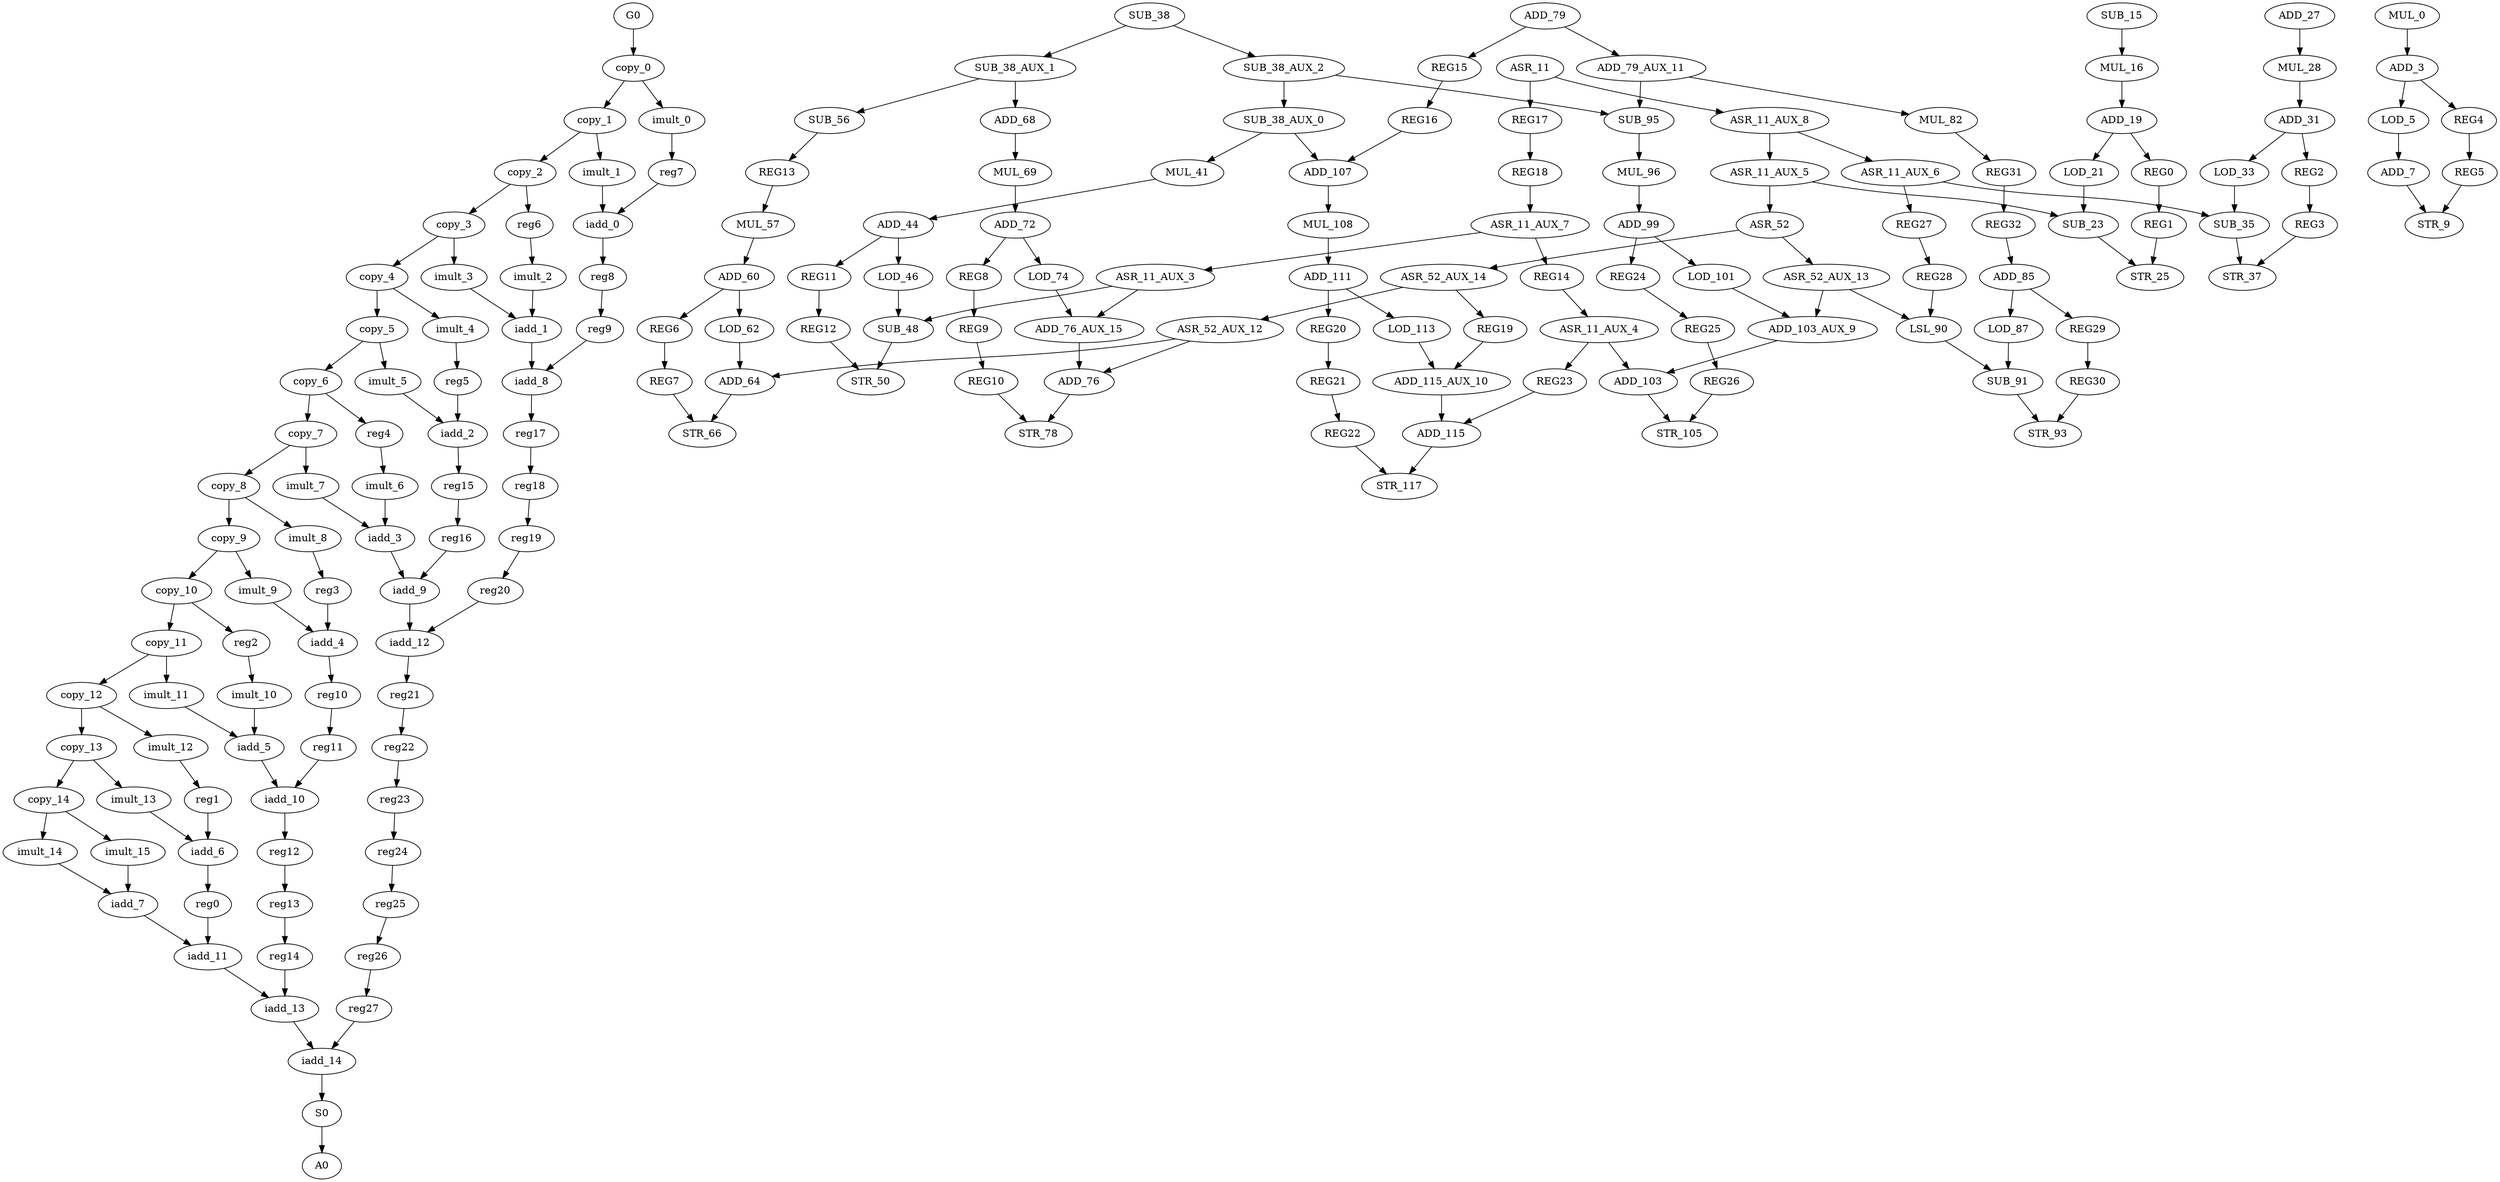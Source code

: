 digraph Fir16 {
    // fir16
	G0 [label = G0 ];
	copy_10 [label = copy_10 ];
	copy_3 [label = copy_3 ];
	imult_11 [label = imult_11 ];
	iadd_7 [label = iadd_7 ];
	A0 [label = A0 ];
	iadd_5 [label = iadd_5 ];
	iadd_13 [label = iadd_13 ];
	copy_7 [label = copy_7 ];
	iadd_0 [label = iadd_0 ];
	iadd_9 [label = iadd_9 ];
	S0 [label = S0 ];
	imult_6 [label = imult_6 ];
	iadd_1 [label = iadd_1 ];
	iadd_10 [label = iadd_10 ];
	iadd_12 [label = iadd_12 ];
	imult_5 [label = imult_5 ];
	imult_12 [label = imult_12 ];
	imult_1 [label = imult_1 ];
	imult_9 [label = imult_9 ];
	imult_13 [label = imult_13 ];
	imult_3 [label = imult_3 ];
	iadd_3 [label = iadd_3 ];
	imult_14 [label = imult_14 ];
	copy_0 [label = copy_0 ];
	imult_8 [label = imult_8 ];
	imult_4 [label = imult_4 ];
	copy_5 [label = copy_5 ];
	imult_10 [label = imult_10 ];
	imult_15 [label = imult_15 ];
	imult_0 [label = imult_0 ];
	copy_11 [label = copy_11 ];
	iadd_14 [label = iadd_14 ];
	imult_2 [label = imult_2 ];
	iadd_8 [label = iadd_8 ];
	copy_6 [label = copy_6 ];
	copy_12 [label = copy_12 ];
	iadd_2 [label = iadd_2 ];
	iadd_4 [label = iadd_4 ];
	copy_4 [label = copy_4 ];
	copy_14 [label = copy_14 ];
	iadd_11 [label = iadd_11 ];
	copy_13 [label = copy_13 ];
	copy_8 [label = copy_8 ];
	copy_2 [label = copy_2 ];
	imult_7 [label = imult_7 ];
	iadd_6 [label = iadd_6 ];
	copy_1 [label = copy_1 ];
	copy_9 [label = copy_9 ];
	iadd_8->reg17;
	reg17->reg18;
	reg18->reg19;
	reg19->reg20;
	reg20->iadd_12 [ name = 0 ];
	imult_6->iadd_3 [ name = 1 ];
	copy_5->imult_5 [ name = 2 ];
	imult_14->iadd_7 [ name = 3 ];
	copy_4->imult_4 [ name = 4 ];
	copy_11->copy_12 [ name = 5 ];
	imult_2->iadd_1 [ name = 6 ];
	imult_3->iadd_1 [ name = 7 ];
	S0->A0 [ name = 8 ];
	copy_7->imult_7 [ name = 9 ];
	imult_15->iadd_7 [ name = 10 ];
	copy_8->copy_9 [ name = 11 ];
	copy_1->copy_2 [ name = 12 ];
	copy_12->imult_12 [ name = 13 ];
	copy_14->imult_14 [ name = 14 ];
	iadd_4->reg10;
	reg10->reg11;
	reg11->iadd_10 [ name = 15 ];
	iadd_1->iadd_8 [ name = 16 ];
	iadd_5->iadd_10 [ name = 17 ];
	copy_11->imult_11 [ name = 18 ];
	iadd_3->iadd_9 [ name = 19 ];
	copy_6->copy_7 [ name = 20 ];
	imult_9->iadd_4 [ name = 21 ];
	copy_0->copy_1 [ name = 22 ];
	imult_8->reg3;
	reg3->iadd_4 [ name = 23 ];
	copy_3->copy_4 [ name = 24 ];
	iadd_13->iadd_14 [ name = 25 ];
	iadd_2->reg15;
	reg15->reg16;
	reg16->iadd_9 [ name = 26 ];
	copy_7->copy_8 [ name = 27 ];
	copy_13->imult_13 [ name = 28 ];
	iadd_9->iadd_12 [ name = 29 ];
	copy_2->copy_3 [ name = 30 ];
	copy_2->reg6;
	reg6->imult_2 [ name = 31 ];
	copy_4->copy_5 [ name = 32 ];
	imult_10->iadd_5 [ name = 33 ];
	imult_7->iadd_3 [ name = 34 ];
	iadd_14->S0 [ name = 35 ];
	iadd_10->reg12;
	reg12->reg13;
	reg13->reg14;
	reg14->iadd_13 [ name = 36 ];
	iadd_0->reg8;
	reg8->reg9;
	reg9->iadd_8 [ name = 37 ];
	copy_10->copy_11 [ name = 38 ];
	copy_12->copy_13 [ name = 39 ];
	copy_3->imult_3 [ name = 40 ];
	iadd_11->iadd_13 [ name = 41 ];
	copy_8->imult_8 [ name = 42 ];
	imult_0->reg7;
	reg7->iadd_0 [ name = 43 ];
	G0->copy_0 [ name = 44 ];
	copy_6->reg4;
	reg4->imult_6 [ name = 45 ];
	copy_0->imult_0 [ name = 46 ];
	copy_14->imult_15 [ name = 47 ];
	imult_11->iadd_5 [ name = 48 ];
	imult_4->reg5;
	reg5->iadd_2 [ name = 49 ];
	imult_5->iadd_2 [ name = 50 ];
	copy_10->reg2;
	reg2->imult_10 [ name = 51 ];
	iadd_6->reg0;
	reg0->iadd_11 [ name = 52 ];
	imult_13->iadd_6 [ name = 53 ];
	copy_13->copy_14 [ name = 54 ];
	copy_9->imult_9 [ name = 55 ];
	copy_9->copy_10 [ name = 56 ];
	copy_5->copy_6 [ name = 57 ];
	iadd_7->iadd_11 [ name = 58 ];
	iadd_12->reg21;
	reg21->reg22;
	reg22->reg23;
	reg23->reg24;
	reg24->reg25;
	reg25->reg26;
	reg26->reg27;
	reg27->iadd_14 [ name = 59 ];
	copy_1->imult_1 [ name = 60 ];
	imult_1->iadd_0 [ name = 61 ];
	imult_12->reg1;
	reg1->iadd_6 [ name = 62 ];
	
    // collapse_pyr
	ADD_107 [label = ADD_107 ];
	ADD_79_AUX_11 [label = ADD_79_AUX_11 ];
	SUB_91 [label = SUB_91 ];
	SUB_35 [label = SUB_35 ];
	LOD_33 [label = LOD_33 ];
	SUB_38_AUX_0 [label = SUB_38_AUX_0 ];
	SUB_15 [label = SUB_15 ];
	SUB_38 [label = SUB_38 ];
	ADD_64 [label = ADD_64 ];
	ADD_76_AUX_15 [label = ADD_76_AUX_15 ];
	ASR_52_AUX_12 [label = ASR_52_AUX_12 ];
	MUL_16 [label = MUL_16 ];
	STR_93 [label = STR_93 ];
	LOD_21 [label = LOD_21 ];
	ASR_11_AUX_5 [label = ASR_11_AUX_5 ];
	ADD_60 [label = ADD_60 ];
	STR_37 [label = STR_37 ];
	ADD_7 [label = ADD_7 ];
	ADD_79 [label = ADD_79 ];
	ADD_19 [label = ADD_19 ];
	ADD_103 [label = ADD_103 ];
	LSL_90 [label = LSL_90 ];
	SUB_38_AUX_2 [label = SUB_38_AUX_2 ];
	STR_25 [label = STR_25 ];
	MUL_108 [label = MUL_108 ];
	STR_9 [label = STR_9 ];
	SUB_95 [label = SUB_95 ];
	SUB_48 [label = SUB_48 ];
	MUL_28 [label = MUL_28 ];
	ADD_27 [label = ADD_27 ];
	ADD_115_AUX_10 [label = ADD_115_AUX_10 ];
	ASR_11 [label = ASR_11 ];
	LOD_101 [label = LOD_101 ];
	ASR_11_AUX_3 [label = ASR_11_AUX_3 ];
	MUL_69 [label = MUL_69 ];
	ADD_72 [label = ADD_72 ];
	ASR_11_AUX_6 [label = ASR_11_AUX_6 ];
	SUB_23 [label = SUB_23 ];
	ADD_85 [label = ADD_85 ];
	STR_117 [label = STR_117 ];
	STR_66 [label = STR_66 ];
	MUL_82 [label = MUL_82 ];
	MUL_96 [label = MUL_96 ];
	MUL_57 [label = MUL_57 ];
	LOD_5 [label = LOD_5 ];
	ADD_68 [label = ADD_68 ];
	ASR_52_AUX_14 [label = ASR_52_AUX_14 ];
	ASR_11_AUX_4 [label = ASR_11_AUX_4 ];
	MUL_41 [label = MUL_41 ];
	ADD_3 [label = ADD_3 ];
	ADD_44 [label = ADD_44 ];
	ADD_103_AUX_9 [label = ADD_103_AUX_9 ];
	ADD_99 [label = ADD_99 ];
	ADD_31 [label = ADD_31 ];
	SUB_38_AUX_1 [label = SUB_38_AUX_1 ];
	LOD_46 [label = LOD_46 ];
	LOD_87 [label = LOD_87 ];
	MUL_0 [label = MUL_0 ];
	LOD_62 [label = LOD_62 ];
	LOD_113 [label = LOD_113 ];
	ASR_52_AUX_13 [label = ASR_52_AUX_13 ];
	STR_105 [label = STR_105 ];
	LOD_74 [label = LOD_74 ];
	ADD_76 [label = ADD_76 ];
	ADD_111 [label = ADD_111 ];
	SUB_56 [label = SUB_56 ];
	ASR_52 [label = ASR_52 ];
	STR_50 [label = STR_50 ];
	ASR_11_AUX_8 [label = ASR_11_AUX_8 ];
	ASR_11_AUX_7 [label = ASR_11_AUX_7 ];
	ADD_115 [label = ADD_115 ];
	STR_78 [label = STR_78 ];
	MUL_108->ADD_111 [ name = 0 ];
	ADD_27->MUL_28 [ name = 1 ];
	LOD_113->ADD_115_AUX_10 [ name = 2 ];
	ADD_99->LOD_101 [ name = 3 ];
	SUB_56->REG13;
	REG13->MUL_57 [ name = 4 ];
	ADD_68->MUL_69 [ name = 5 ];
	SUB_95->MUL_96 [ name = 6 ];
	SUB_38_AUX_0->ADD_107 [ name = 7 ];
	ADD_3->LOD_5 [ name = 8 ];
	ADD_103_AUX_9->ADD_103 [ name = 9 ];
	SUB_91->STR_93 [ name = 10 ];
	ADD_107->MUL_108 [ name = 11 ];
	LOD_5->ADD_7 [ name = 12 ];
	MUL_28->ADD_31 [ name = 13 ];
	ASR_11->REG17;
	REG17->REG18;
	REG18->ASR_11_AUX_7 [ name = 14 ];
	SUB_38_AUX_2->SUB_95 [ name = 15 ];
	LOD_33->SUB_35 [ name = 16 ];
	ASR_11_AUX_7->REG14;
	REG14->ASR_11_AUX_4 [ name = 17 ];
	ADD_31->REG2;
	REG2->REG3;
	REG3->STR_37 [ name = 18 ];
	ADD_79_AUX_11->MUL_82 [ name = 19 ];
	SUB_38_AUX_2->SUB_38_AUX_0 [ name = 20 ];
	ASR_11_AUX_3->SUB_48 [ name = 21 ];
	ADD_3->REG4;
	REG4->REG5;
	REG5->STR_9 [ name = 22 ];
	MUL_57->ADD_60 [ name = 23 ];
	ADD_85->LOD_87 [ name = 24 ];
	ASR_11_AUX_4->ADD_103 [ name = 25 ];
	MUL_0->ADD_3 [ name = 26 ];
	ASR_52_AUX_12->ADD_76 [ name = 27 ];
	LOD_46->SUB_48 [ name = 28 ];
	ADD_111->LOD_113 [ name = 29 ];
	ASR_52_AUX_14->REG19;
	REG19->ADD_115_AUX_10 [ name = 30 ];
	SUB_35->STR_37 [ name = 31 ];
	ADD_79_AUX_11->SUB_95 [ name = 32 ];
	ASR_11_AUX_8->ASR_11_AUX_5 [ name = 33 ];
	LOD_62->ADD_64 [ name = 34 ];
	ADD_79->ADD_79_AUX_11 [ name = 35 ];
	ASR_52->ASR_52_AUX_14 [ name = 36 ];
	ADD_60->REG6;
	REG6->REG7;
	REG7->STR_66 [ name = 37 ];
	ASR_11_AUX_8->ASR_11_AUX_6 [ name = 38 ];
	MUL_41->ADD_44 [ name = 39 ];
	MUL_69->ADD_72 [ name = 40 ];
	SUB_38_AUX_0->MUL_41 [ name = 41 ];
	ADD_76->STR_78 [ name = 42 ];
	ADD_115_AUX_10->ADD_115 [ name = 43 ];
	ASR_11_AUX_5->SUB_23 [ name = 44 ];
	SUB_48->STR_50 [ name = 45 ];
	ASR_11->ASR_11_AUX_8 [ name = 46 ];
	ADD_76_AUX_15->ADD_76 [ name = 47 ];
	LOD_87->SUB_91 [ name = 48 ];
	SUB_38_AUX_1->SUB_56 [ name = 49 ];
	ADD_44->LOD_46 [ name = 50 ];
	ADD_64->STR_66 [ name = 51 ];
	ASR_11_AUX_3->ADD_76_AUX_15 [ name = 52 ];
	ASR_52_AUX_14->ASR_52_AUX_12 [ name = 53 ];
	SUB_23->STR_25 [ name = 54 ];
	SUB_15->MUL_16 [ name = 55 ];
	LOD_101->ADD_103_AUX_9 [ name = 56 ];
	ASR_11_AUX_6->SUB_35 [ name = 57 ];
	ADD_85->REG29;
	REG29->REG30;
	REG30->STR_93 [ name = 58 ];
	LOD_74->ADD_76_AUX_15 [ name = 59 ];
	LSL_90->SUB_91 [ name = 60 ];
	LOD_21->SUB_23 [ name = 61 ];
	ADD_19->LOD_21 [ name = 62 ];
	ASR_52_AUX_13->ADD_103_AUX_9 [ name = 63 ];
	ADD_7->STR_9 [ name = 64 ];
	SUB_38->SUB_38_AUX_2 [ name = 65 ];
	ASR_11_AUX_4->REG23;
	REG23->ADD_115 [ name = 66 ];
	SUB_38->SUB_38_AUX_1 [ name = 67 ];
	MUL_16->ADD_19 [ name = 68 ];
	ASR_11_AUX_7->ASR_11_AUX_3 [ name = 69 ];
	ADD_44->REG11;
	REG11->REG12;
	REG12->STR_50 [ name = 70 ];
	ADD_111->REG20;
	REG20->REG21;
	REG21->REG22;
	REG22->STR_117 [ name = 71 ];
	SUB_38_AUX_1->ADD_68 [ name = 72 ];
	ASR_52->ASR_52_AUX_13 [ name = 73 ];
	ADD_60->LOD_62 [ name = 74 ];
	ADD_72->REG8;
	REG8->REG9;
	REG9->REG10;
	REG10->STR_78 [ name = 75 ];
	ADD_115->STR_117 [ name = 76 ];
	ADD_79->REG15;
	REG15->REG16;
	REG16->ADD_107 [ name = 77 ];
	MUL_96->ADD_99 [ name = 78 ];
	MUL_82->REG31;
	REG31->REG32;
	REG32->ADD_85 [ name = 79 ];
	ASR_11_AUX_6->REG27;
	REG27->REG28;
	REG28->LSL_90 [ name = 80 ];
	ADD_72->LOD_74 [ name = 81 ];
	ADD_99->REG24;
	REG24->REG25;
	REG25->REG26;
	REG26->STR_105 [ name = 82 ];
	ADD_103->STR_105 [ name = 83 ];
	ADD_31->LOD_33 [ name = 84 ];
	ASR_52_AUX_13->LSL_90 [ name = 85 ];
	ASR_52_AUX_12->ADD_64 [ name = 86 ];
	ADD_19->REG0;
	REG0->REG1;
	REG1->STR_25 [ name = 87 ];
	ASR_11_AUX_5->ASR_52 [ name = 88 ];
}